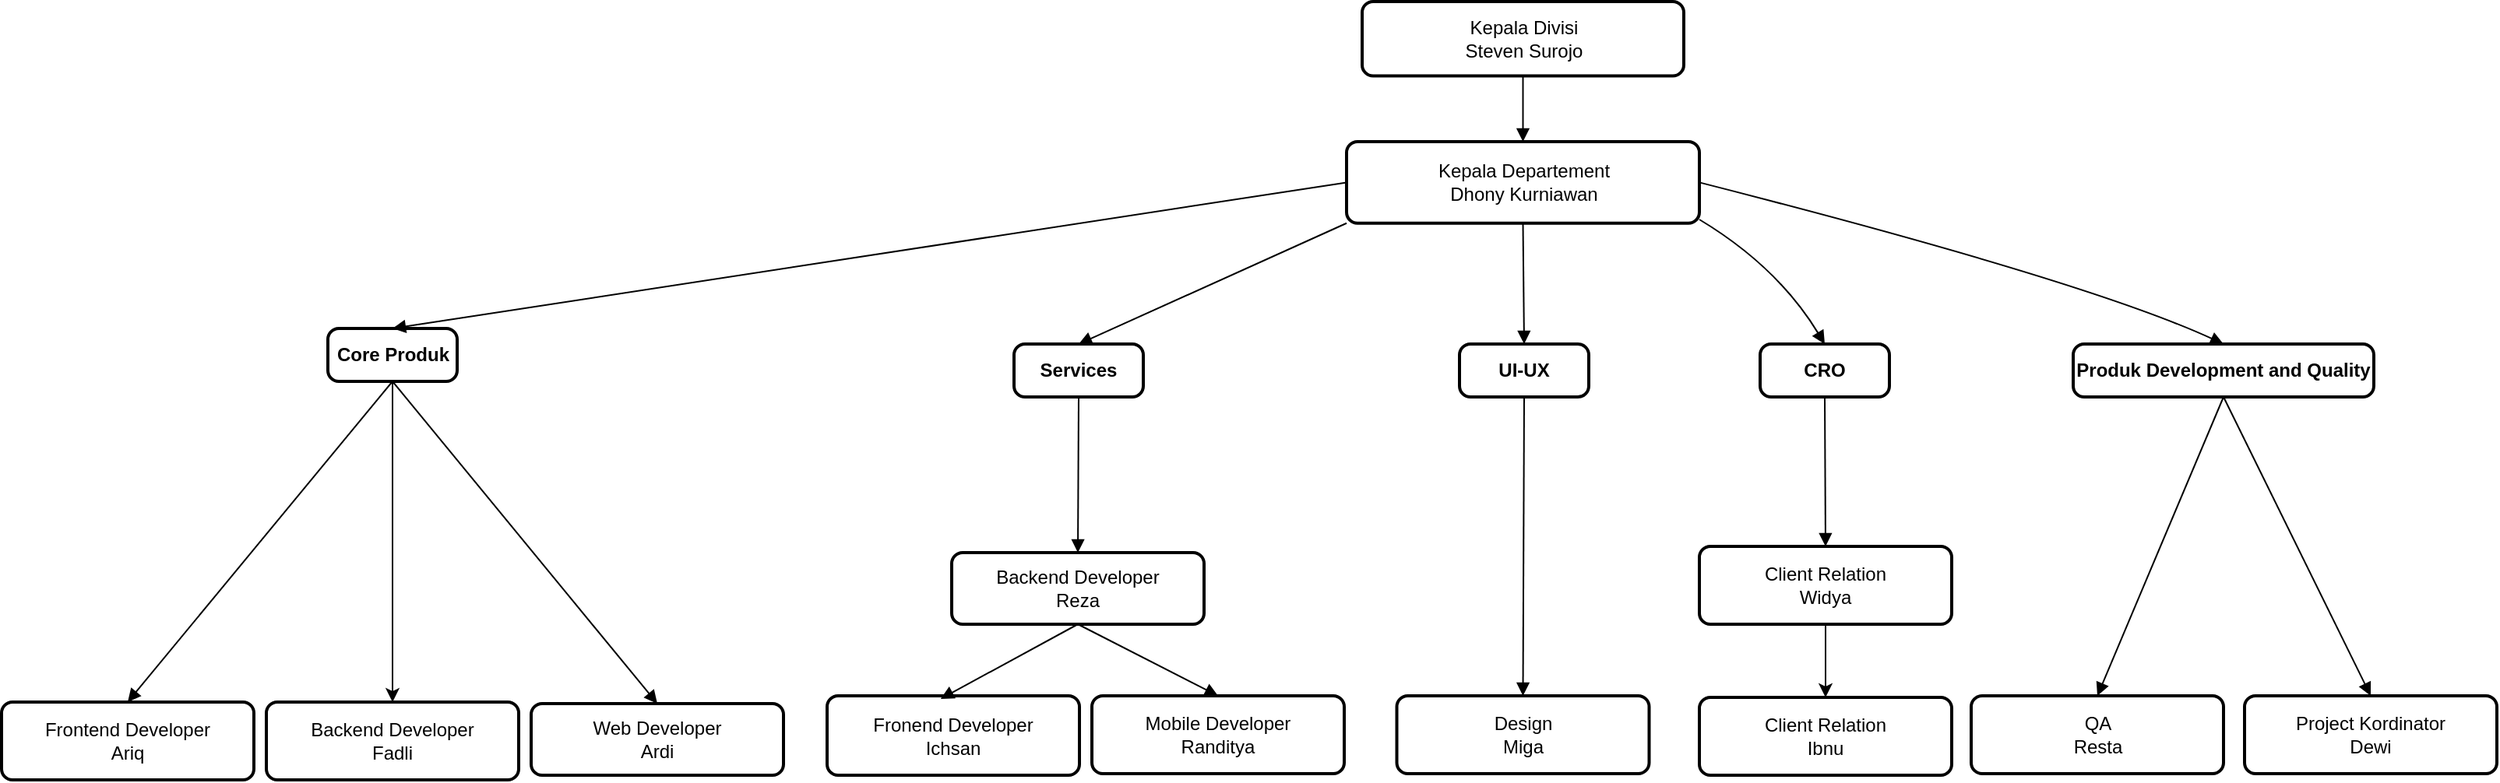 <mxfile version="24.6.5" type="github">
  <diagram name="Page-1" id="TQ9HY4PnEg4uLvpcVF5u">
    <mxGraphModel dx="3106" dy="1906" grid="1" gridSize="10" guides="1" tooltips="1" connect="1" arrows="1" fold="1" page="1" pageScale="1" pageWidth="1169" pageHeight="826" math="0" shadow="0">
      <root>
        <mxCell id="0" />
        <mxCell id="1" parent="0" />
        <mxCell id="2" value="Kepala Divisi &#xa;Steven Surojo" style="rounded=1;absoluteArcSize=1;arcSize=14;whiteSpace=wrap;strokeWidth=2;fontStyle=0" parent="1" vertex="1">
          <mxGeometry x="440.5" width="206.5" height="47.76" as="geometry" />
        </mxCell>
        <mxCell id="7" value="Core Produk" style="rounded=1;absoluteArcSize=1;arcSize=14;whiteSpace=wrap;strokeWidth=2;fontStyle=1" parent="1" vertex="1">
          <mxGeometry x="-223.5" y="210" width="83" height="34" as="geometry" />
        </mxCell>
        <mxCell id="8" value="Produk Development and Quality" style="rounded=1;absoluteArcSize=1;arcSize=14;whiteSpace=wrap;strokeWidth=2;fontStyle=1" parent="1" vertex="1">
          <mxGeometry x="897" y="220" width="193" height="34" as="geometry" />
        </mxCell>
        <mxCell id="GqXsa1gU82VVR8HPa7Rg-45" value="" style="edgeStyle=orthogonalEdgeStyle;rounded=0;orthogonalLoop=1;jettySize=auto;html=1;" edge="1" parent="1" source="7" target="GqXsa1gU82VVR8HPa7Rg-40">
          <mxGeometry relative="1" as="geometry" />
        </mxCell>
        <mxCell id="12" value="Web Developer&#xa;Ardi" style="rounded=1;absoluteArcSize=1;arcSize=14;whiteSpace=wrap;strokeWidth=2;" parent="1" vertex="1">
          <mxGeometry x="-93" y="451" width="162" height="46" as="geometry" />
        </mxCell>
        <mxCell id="15" value="" style="curved=1;startArrow=none;endArrow=block;exitX=0.5;exitY=1;entryX=0.5;entryY=0;exitDx=0;exitDy=0;entryDx=0;entryDy=0;" parent="1" source="2" target="GqXsa1gU82VVR8HPa7Rg-25" edge="1">
          <mxGeometry relative="1" as="geometry">
            <Array as="points" />
            <mxPoint x="543.75" y="100" as="targetPoint" />
          </mxGeometry>
        </mxCell>
        <mxCell id="18" value="" style="curved=1;startArrow=none;endArrow=block;exitX=0;exitY=0.5;entryX=0.5;entryY=0.01;exitDx=0;exitDy=0;" parent="1" source="GqXsa1gU82VVR8HPa7Rg-25" target="7" edge="1">
          <mxGeometry relative="1" as="geometry">
            <Array as="points" />
            <mxPoint x="236.024" y="190.004" as="sourcePoint" />
          </mxGeometry>
        </mxCell>
        <mxCell id="19" value="" style="curved=1;startArrow=none;endArrow=block;exitX=1;exitY=0.5;entryX=0.5;entryY=0.01;exitDx=0;exitDy=0;" parent="1" source="GqXsa1gU82VVR8HPa7Rg-25" target="8" edge="1">
          <mxGeometry relative="1" as="geometry">
            <Array as="points">
              <mxPoint x="907" y="180" />
            </Array>
            <mxPoint x="929.976" y="170.004" as="sourcePoint" />
          </mxGeometry>
        </mxCell>
        <mxCell id="23" value="" style="curved=1;startArrow=none;endArrow=block;exitX=0.5;exitY=1.01;entryX=0.5;entryY=0.01;" parent="1" source="7" target="12" edge="1">
          <mxGeometry relative="1" as="geometry">
            <Array as="points" />
          </mxGeometry>
        </mxCell>
        <mxCell id="24" value="" style="curved=1;startArrow=none;endArrow=block;exitX=0.5;exitY=1.01;entryX=0.5;entryY=0;entryDx=0;entryDy=0;" parent="1" source="8" target="GqXsa1gU82VVR8HPa7Rg-39" edge="1">
          <mxGeometry relative="1" as="geometry">
            <Array as="points" />
            <mxPoint x="919.25" y="350" as="targetPoint" />
          </mxGeometry>
        </mxCell>
        <mxCell id="GqXsa1gU82VVR8HPa7Rg-25" value="Kepala Departement &#xa;Dhony Kurniawan" style="rounded=1;absoluteArcSize=1;arcSize=14;whiteSpace=wrap;strokeWidth=2;" vertex="1" parent="1">
          <mxGeometry x="430.5" y="90" width="226.5" height="52.39" as="geometry" />
        </mxCell>
        <mxCell id="GqXsa1gU82VVR8HPa7Rg-26" value="Services" style="rounded=1;absoluteArcSize=1;arcSize=14;whiteSpace=wrap;strokeWidth=2;fontStyle=1" vertex="1" parent="1">
          <mxGeometry x="217" y="220" width="83" height="34" as="geometry" />
        </mxCell>
        <mxCell id="GqXsa1gU82VVR8HPa7Rg-27" value="Backend Developer&#xa;Reza" style="rounded=1;absoluteArcSize=1;arcSize=14;whiteSpace=wrap;strokeWidth=2;" vertex="1" parent="1">
          <mxGeometry x="177" y="354" width="162" height="46" as="geometry" />
        </mxCell>
        <mxCell id="GqXsa1gU82VVR8HPa7Rg-28" value="" style="curved=1;startArrow=none;endArrow=block;exitX=0;exitY=1;entryX=0.5;entryY=0.01;exitDx=0;exitDy=0;" edge="1" target="GqXsa1gU82VVR8HPa7Rg-26" parent="1" source="GqXsa1gU82VVR8HPa7Rg-25">
          <mxGeometry relative="1" as="geometry">
            <Array as="points" />
            <mxPoint x="601" y="116" as="sourcePoint" />
          </mxGeometry>
        </mxCell>
        <mxCell id="GqXsa1gU82VVR8HPa7Rg-29" value="" style="curved=1;startArrow=none;endArrow=block;exitX=0.5;exitY=1.01;entryX=0.5;entryY=0.01;" edge="1" source="GqXsa1gU82VVR8HPa7Rg-26" target="GqXsa1gU82VVR8HPa7Rg-27" parent="1">
          <mxGeometry relative="1" as="geometry">
            <Array as="points" />
          </mxGeometry>
        </mxCell>
        <mxCell id="GqXsa1gU82VVR8HPa7Rg-30" value="CRO" style="rounded=1;absoluteArcSize=1;arcSize=14;whiteSpace=wrap;strokeWidth=2;fontStyle=1" vertex="1" parent="1">
          <mxGeometry x="696" y="220" width="83" height="34" as="geometry" />
        </mxCell>
        <mxCell id="GqXsa1gU82VVR8HPa7Rg-55" value="" style="edgeStyle=orthogonalEdgeStyle;rounded=0;orthogonalLoop=1;jettySize=auto;html=1;" edge="1" parent="1" source="GqXsa1gU82VVR8HPa7Rg-31" target="GqXsa1gU82VVR8HPa7Rg-54">
          <mxGeometry relative="1" as="geometry" />
        </mxCell>
        <mxCell id="GqXsa1gU82VVR8HPa7Rg-31" value="Client Relation&#xa;Widya" style="rounded=1;absoluteArcSize=1;arcSize=14;whiteSpace=wrap;strokeWidth=2;" vertex="1" parent="1">
          <mxGeometry x="657" y="350" width="162" height="50" as="geometry" />
        </mxCell>
        <mxCell id="GqXsa1gU82VVR8HPa7Rg-32" value="" style="curved=1;startArrow=none;endArrow=block;exitX=0.5;exitY=1.01;entryX=0.5;entryY=0.01;" edge="1" source="GqXsa1gU82VVR8HPa7Rg-30" target="GqXsa1gU82VVR8HPa7Rg-31" parent="1">
          <mxGeometry relative="1" as="geometry">
            <Array as="points" />
          </mxGeometry>
        </mxCell>
        <mxCell id="GqXsa1gU82VVR8HPa7Rg-34" value="" style="curved=1;startArrow=none;endArrow=block;entryX=0.5;entryY=0;entryDx=0;entryDy=0;" edge="1" parent="1" target="GqXsa1gU82VVR8HPa7Rg-30">
          <mxGeometry relative="1" as="geometry">
            <Array as="points">
              <mxPoint x="707" y="170" />
            </Array>
            <mxPoint x="657" y="140" as="sourcePoint" />
            <mxPoint x="819" y="314" as="targetPoint" />
          </mxGeometry>
        </mxCell>
        <mxCell id="GqXsa1gU82VVR8HPa7Rg-35" value="UI-UX" style="rounded=1;absoluteArcSize=1;arcSize=14;whiteSpace=wrap;strokeWidth=2;fontStyle=1" vertex="1" parent="1">
          <mxGeometry x="503" y="220" width="83" height="34" as="geometry" />
        </mxCell>
        <mxCell id="GqXsa1gU82VVR8HPa7Rg-36" value="Design&#xa;Miga" style="rounded=1;absoluteArcSize=1;arcSize=14;whiteSpace=wrap;strokeWidth=2;" vertex="1" parent="1">
          <mxGeometry x="462.75" y="446" width="162" height="50" as="geometry" />
        </mxCell>
        <mxCell id="GqXsa1gU82VVR8HPa7Rg-37" value="" style="curved=1;startArrow=none;endArrow=block;exitX=0.5;exitY=1.01;entryX=0.5;entryY=0.01;" edge="1" parent="1" source="GqXsa1gU82VVR8HPa7Rg-35" target="GqXsa1gU82VVR8HPa7Rg-36">
          <mxGeometry relative="1" as="geometry">
            <Array as="points" />
          </mxGeometry>
        </mxCell>
        <mxCell id="GqXsa1gU82VVR8HPa7Rg-38" value="" style="curved=1;startArrow=none;endArrow=block;exitX=0.5;exitY=1;entryX=0.5;entryY=0;exitDx=0;exitDy=0;entryDx=0;entryDy=0;" edge="1" parent="1" source="GqXsa1gU82VVR8HPa7Rg-25" target="GqXsa1gU82VVR8HPa7Rg-35">
          <mxGeometry relative="1" as="geometry">
            <Array as="points" />
            <mxPoint x="547" y="160" as="sourcePoint" />
            <mxPoint x="547" y="202" as="targetPoint" />
          </mxGeometry>
        </mxCell>
        <mxCell id="GqXsa1gU82VVR8HPa7Rg-39" value="Project Kordinator&#xa;Dewi" style="rounded=1;absoluteArcSize=1;arcSize=14;whiteSpace=wrap;strokeWidth=2;" vertex="1" parent="1">
          <mxGeometry x="1007" y="446" width="162" height="50" as="geometry" />
        </mxCell>
        <mxCell id="GqXsa1gU82VVR8HPa7Rg-40" value="Backend Developer&#xa;Fadli" style="rounded=1;absoluteArcSize=1;arcSize=14;whiteSpace=wrap;strokeWidth=2;" vertex="1" parent="1">
          <mxGeometry x="-263" y="450" width="162" height="50" as="geometry" />
        </mxCell>
        <mxCell id="GqXsa1gU82VVR8HPa7Rg-41" value="Frontend Developer&#xa;Ariq" style="rounded=1;absoluteArcSize=1;arcSize=14;whiteSpace=wrap;strokeWidth=2;" vertex="1" parent="1">
          <mxGeometry x="-433" y="450" width="162" height="50" as="geometry" />
        </mxCell>
        <mxCell id="GqXsa1gU82VVR8HPa7Rg-50" value="Fronend Developer&#xa;Ichsan" style="rounded=1;absoluteArcSize=1;arcSize=14;whiteSpace=wrap;strokeWidth=2;" vertex="1" parent="1">
          <mxGeometry x="97" y="446" width="162" height="51" as="geometry" />
        </mxCell>
        <mxCell id="GqXsa1gU82VVR8HPa7Rg-52" value="Mobile Developer&#xa;Randitya" style="rounded=1;absoluteArcSize=1;arcSize=14;whiteSpace=wrap;strokeWidth=2;" vertex="1" parent="1">
          <mxGeometry x="267" y="446" width="162" height="50" as="geometry" />
        </mxCell>
        <mxCell id="GqXsa1gU82VVR8HPa7Rg-54" value="Client Relation&#xa;Ibnu" style="rounded=1;absoluteArcSize=1;arcSize=14;whiteSpace=wrap;strokeWidth=2;" vertex="1" parent="1">
          <mxGeometry x="657" y="447" width="162" height="50" as="geometry" />
        </mxCell>
        <mxCell id="GqXsa1gU82VVR8HPa7Rg-56" value="QA&#xa;Resta" style="rounded=1;absoluteArcSize=1;arcSize=14;whiteSpace=wrap;strokeWidth=2;" vertex="1" parent="1">
          <mxGeometry x="831.5" y="446" width="162" height="50" as="geometry" />
        </mxCell>
        <mxCell id="GqXsa1gU82VVR8HPa7Rg-59" value="" style="curved=1;startArrow=none;endArrow=block;exitX=0.5;exitY=1;entryX=0.5;entryY=0;entryDx=0;entryDy=0;exitDx=0;exitDy=0;" edge="1" parent="1" source="8" target="GqXsa1gU82VVR8HPa7Rg-56">
          <mxGeometry relative="1" as="geometry">
            <Array as="points" />
            <mxPoint x="1042" y="314" as="sourcePoint" />
            <mxPoint x="1098" y="360" as="targetPoint" />
          </mxGeometry>
        </mxCell>
        <mxCell id="GqXsa1gU82VVR8HPa7Rg-60" value="" style="curved=1;startArrow=none;endArrow=block;exitX=0.5;exitY=1;entryX=0.5;entryY=0;exitDx=0;exitDy=0;entryDx=0;entryDy=0;" edge="1" parent="1" source="7" target="GqXsa1gU82VVR8HPa7Rg-41">
          <mxGeometry relative="1" as="geometry">
            <Array as="points" />
            <mxPoint x="-172" y="304" as="sourcePoint" />
            <mxPoint x="28" y="364" as="targetPoint" />
          </mxGeometry>
        </mxCell>
        <mxCell id="GqXsa1gU82VVR8HPa7Rg-61" value="" style="curved=1;startArrow=none;endArrow=block;exitX=0.5;exitY=1;entryX=0.5;entryY=0;exitDx=0;exitDy=0;entryDx=0;entryDy=0;" edge="1" parent="1" source="GqXsa1gU82VVR8HPa7Rg-27" target="GqXsa1gU82VVR8HPa7Rg-52">
          <mxGeometry relative="1" as="geometry">
            <Array as="points" />
            <mxPoint x="-72" y="304" as="sourcePoint" />
            <mxPoint x="128" y="461" as="targetPoint" />
          </mxGeometry>
        </mxCell>
        <mxCell id="GqXsa1gU82VVR8HPa7Rg-62" value="" style="curved=1;startArrow=none;endArrow=block;exitX=0.5;exitY=1;entryX=0.45;entryY=0.038;exitDx=0;exitDy=0;entryDx=0;entryDy=0;entryPerimeter=0;" edge="1" parent="1" source="GqXsa1gU82VVR8HPa7Rg-27" target="GqXsa1gU82VVR8HPa7Rg-50">
          <mxGeometry relative="1" as="geometry">
            <Array as="points" />
            <mxPoint x="298" y="410" as="sourcePoint" />
            <mxPoint x="438" y="456" as="targetPoint" />
          </mxGeometry>
        </mxCell>
      </root>
    </mxGraphModel>
  </diagram>
</mxfile>
